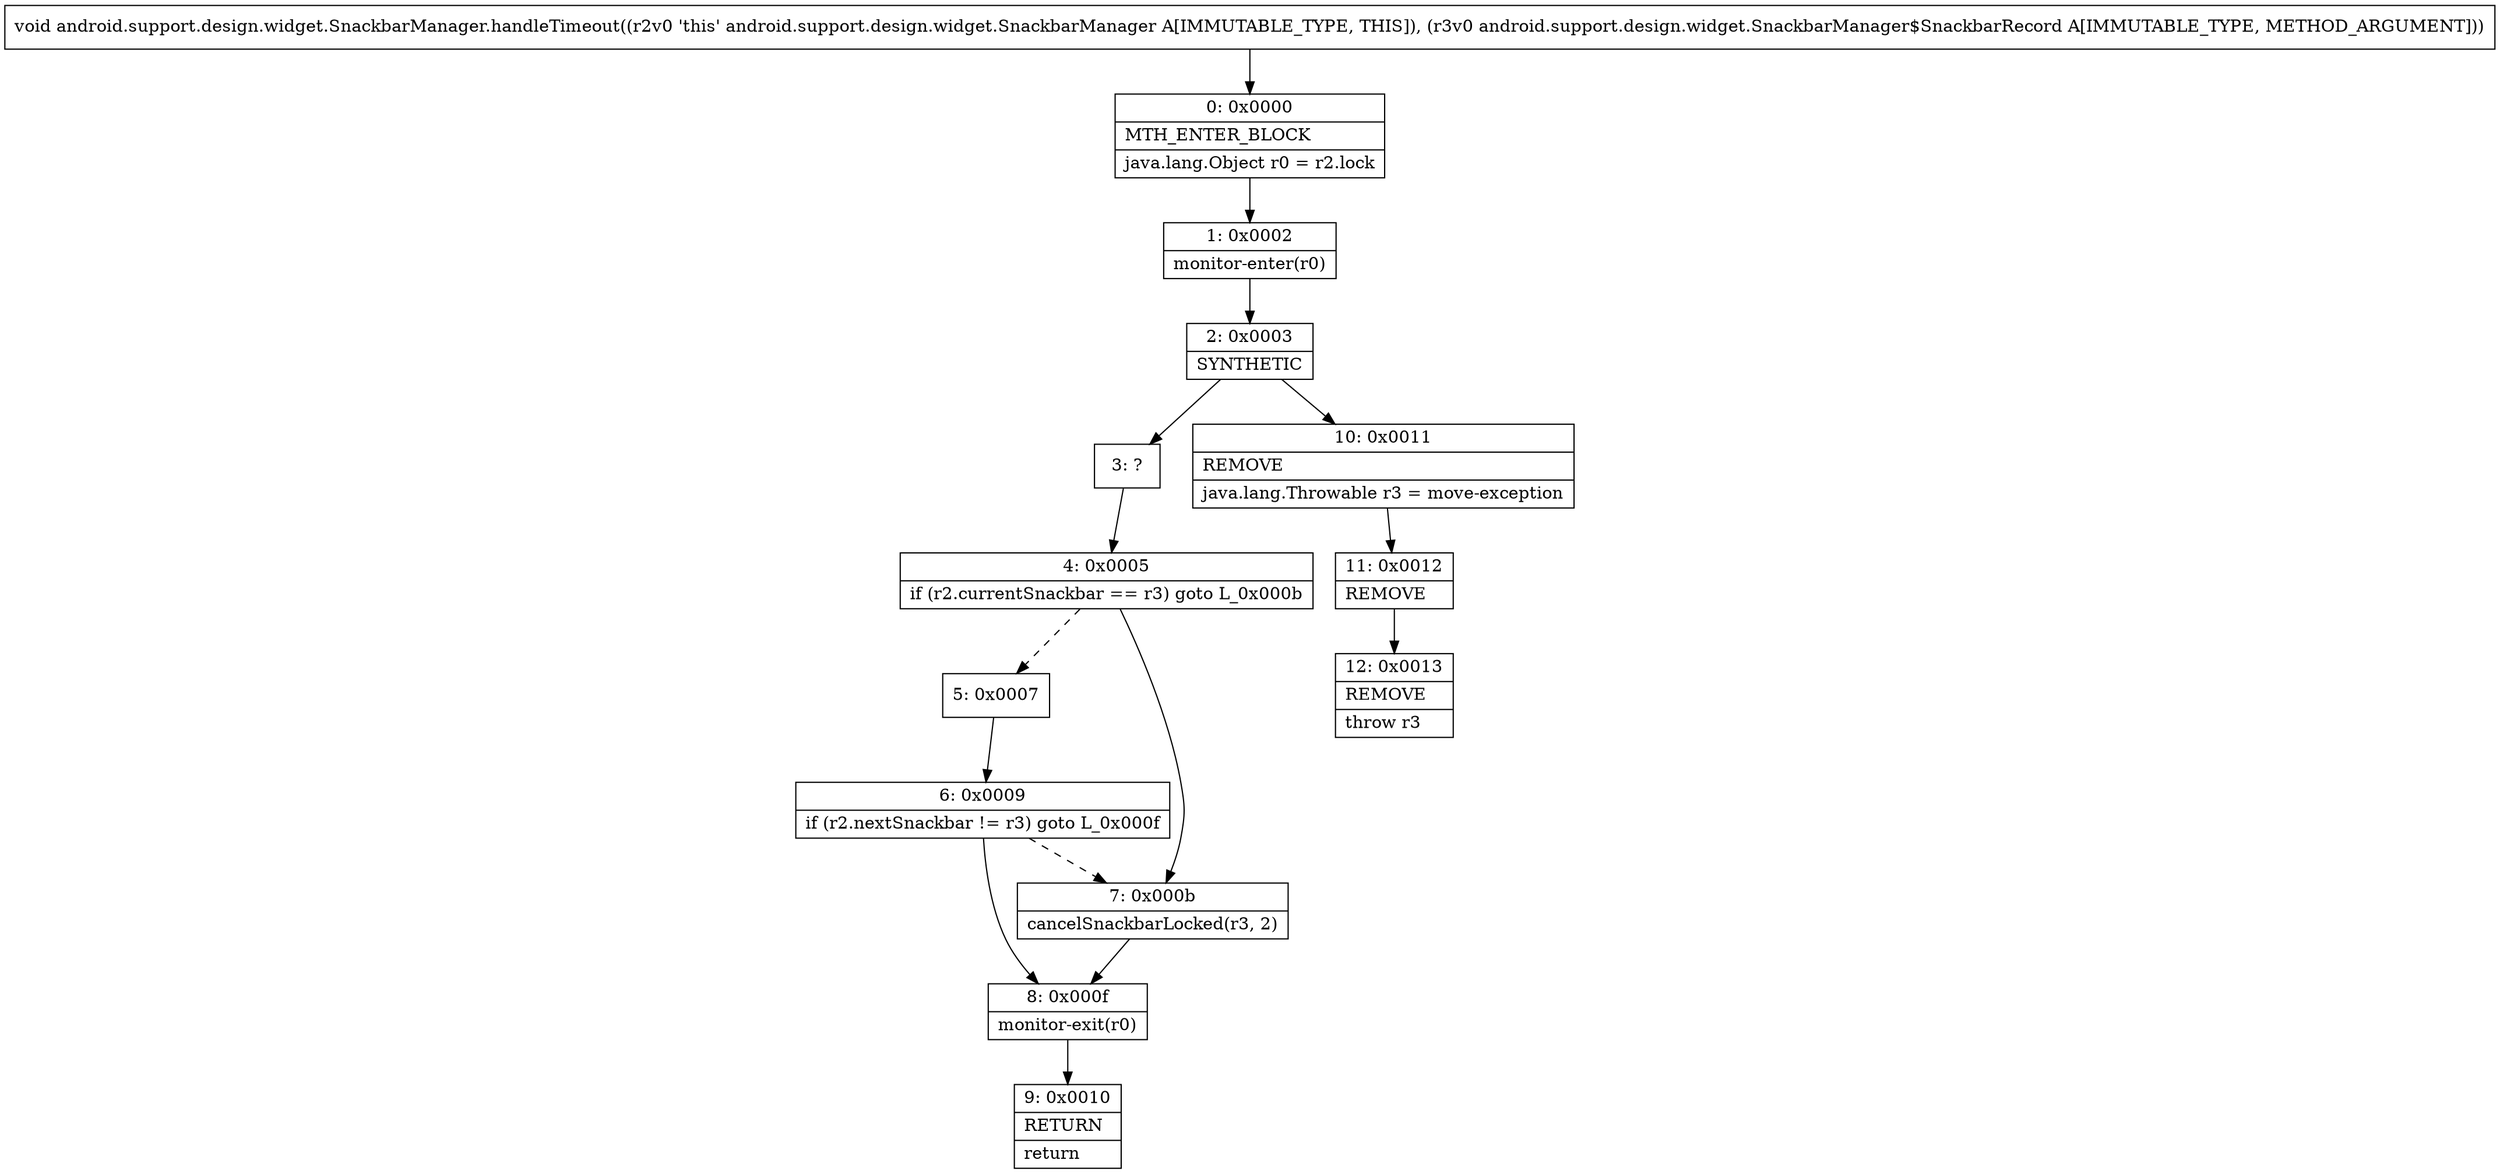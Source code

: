digraph "CFG forandroid.support.design.widget.SnackbarManager.handleTimeout(Landroid\/support\/design\/widget\/SnackbarManager$SnackbarRecord;)V" {
Node_0 [shape=record,label="{0\:\ 0x0000|MTH_ENTER_BLOCK\l|java.lang.Object r0 = r2.lock\l}"];
Node_1 [shape=record,label="{1\:\ 0x0002|monitor\-enter(r0)\l}"];
Node_2 [shape=record,label="{2\:\ 0x0003|SYNTHETIC\l}"];
Node_3 [shape=record,label="{3\:\ ?}"];
Node_4 [shape=record,label="{4\:\ 0x0005|if (r2.currentSnackbar == r3) goto L_0x000b\l}"];
Node_5 [shape=record,label="{5\:\ 0x0007}"];
Node_6 [shape=record,label="{6\:\ 0x0009|if (r2.nextSnackbar != r3) goto L_0x000f\l}"];
Node_7 [shape=record,label="{7\:\ 0x000b|cancelSnackbarLocked(r3, 2)\l}"];
Node_8 [shape=record,label="{8\:\ 0x000f|monitor\-exit(r0)\l}"];
Node_9 [shape=record,label="{9\:\ 0x0010|RETURN\l|return\l}"];
Node_10 [shape=record,label="{10\:\ 0x0011|REMOVE\l|java.lang.Throwable r3 = move\-exception\l}"];
Node_11 [shape=record,label="{11\:\ 0x0012|REMOVE\l}"];
Node_12 [shape=record,label="{12\:\ 0x0013|REMOVE\l|throw r3\l}"];
MethodNode[shape=record,label="{void android.support.design.widget.SnackbarManager.handleTimeout((r2v0 'this' android.support.design.widget.SnackbarManager A[IMMUTABLE_TYPE, THIS]), (r3v0 android.support.design.widget.SnackbarManager$SnackbarRecord A[IMMUTABLE_TYPE, METHOD_ARGUMENT])) }"];
MethodNode -> Node_0;
Node_0 -> Node_1;
Node_1 -> Node_2;
Node_2 -> Node_3;
Node_2 -> Node_10;
Node_3 -> Node_4;
Node_4 -> Node_5[style=dashed];
Node_4 -> Node_7;
Node_5 -> Node_6;
Node_6 -> Node_7[style=dashed];
Node_6 -> Node_8;
Node_7 -> Node_8;
Node_8 -> Node_9;
Node_10 -> Node_11;
Node_11 -> Node_12;
}

